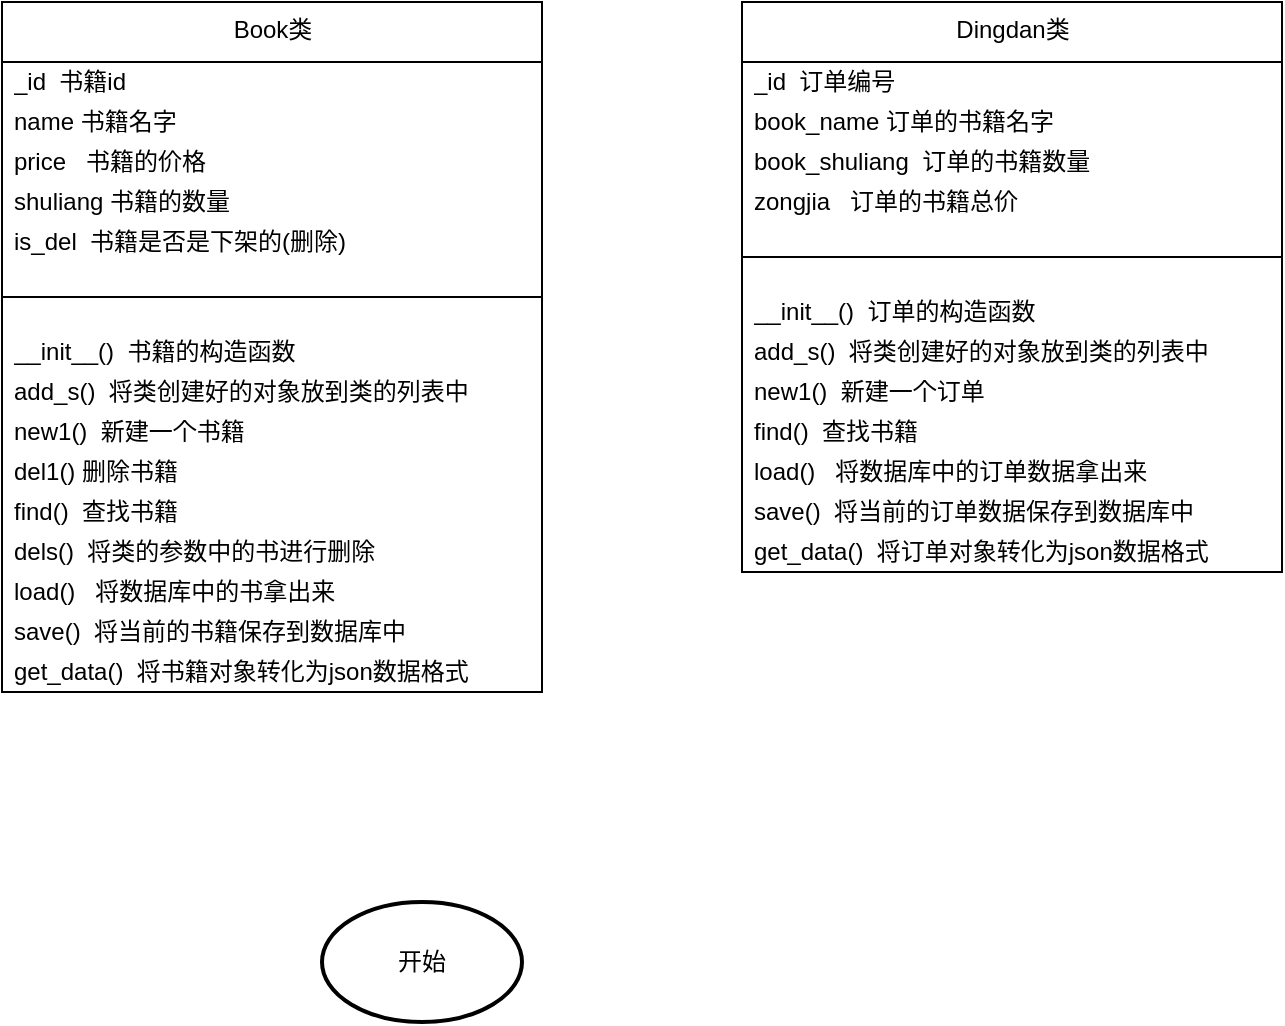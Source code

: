 <mxfile>
    <diagram id="1ipwH0Lgedo0WlFuup6q" name="第 1 页">
        <mxGraphModel dx="-1590" dy="-2495" grid="1" gridSize="10" guides="1" tooltips="1" connect="1" arrows="1" fold="1" page="1" pageScale="1" pageWidth="827" pageHeight="1169" math="0" shadow="0">
            <root>
                <mxCell id="0"/>
                <mxCell id="1" parent="0"/>
                <mxCell id="134" value="Book类" style="swimlane;fontStyle=0;align=center;verticalAlign=top;childLayout=stackLayout;horizontal=1;startSize=30;horizontalStack=0;resizeParent=1;resizeParentMax=0;resizeLast=0;collapsible=0;marginBottom=0;html=1;" parent="1" vertex="1">
                    <mxGeometry x="2760" y="3560" width="270" height="345" as="geometry"/>
                </mxCell>
                <mxCell id="135" value="_id&amp;nbsp; 书籍id" style="text;html=1;strokeColor=none;fillColor=none;align=left;verticalAlign=middle;spacingLeft=4;spacingRight=4;overflow=hidden;rotatable=0;points=[[0,0.5],[1,0.5]];portConstraint=eastwest;" parent="134" vertex="1">
                    <mxGeometry y="30" width="270" height="20" as="geometry"/>
                </mxCell>
                <mxCell id="136" value="name 书籍名字" style="text;html=1;strokeColor=none;fillColor=none;align=left;verticalAlign=middle;spacingLeft=4;spacingRight=4;overflow=hidden;rotatable=0;points=[[0,0.5],[1,0.5]];portConstraint=eastwest;" parent="134" vertex="1">
                    <mxGeometry y="50" width="270" height="20" as="geometry"/>
                </mxCell>
                <mxCell id="137" value="&lt;font color=&quot;#000000&quot;&gt;price&amp;nbsp; &amp;nbsp;书籍的价格&lt;/font&gt;" style="text;html=1;strokeColor=none;fillColor=none;align=left;verticalAlign=middle;spacingLeft=4;spacingRight=4;overflow=hidden;rotatable=0;points=[[0,0.5],[1,0.5]];portConstraint=eastwest;fontColor=#808080;" parent="134" vertex="1">
                    <mxGeometry y="70" width="270" height="20" as="geometry"/>
                </mxCell>
                <mxCell id="138" value="shuliang 书籍的数量" style="text;html=1;strokeColor=none;fillColor=none;align=left;verticalAlign=middle;spacingLeft=4;spacingRight=4;overflow=hidden;rotatable=0;points=[[0,0.5],[1,0.5]];portConstraint=eastwest;" parent="134" vertex="1">
                    <mxGeometry y="90" width="270" height="20" as="geometry"/>
                </mxCell>
                <mxCell id="142" value="is_del&amp;nbsp; 书籍是否是下架的(删除)" style="text;html=1;strokeColor=none;fillColor=none;align=left;verticalAlign=middle;spacingLeft=4;spacingRight=4;overflow=hidden;rotatable=0;points=[[0,0.5],[1,0.5]];portConstraint=eastwest;" parent="134" vertex="1">
                    <mxGeometry y="110" width="270" height="20" as="geometry"/>
                </mxCell>
                <mxCell id="139" value="" style="line;strokeWidth=1;fillColor=none;align=left;verticalAlign=middle;spacingTop=-1;spacingLeft=3;spacingRight=3;rotatable=0;labelPosition=right;points=[];portConstraint=eastwest;" parent="134" vertex="1">
                    <mxGeometry y="130" width="270" height="35" as="geometry"/>
                </mxCell>
                <mxCell id="146" value="__init__()&amp;nbsp; 书籍的构造函数" style="text;html=1;strokeColor=none;fillColor=none;align=left;verticalAlign=middle;spacingLeft=4;spacingRight=4;overflow=hidden;rotatable=0;points=[[0,0.5],[1,0.5]];portConstraint=eastwest;" parent="134" vertex="1">
                    <mxGeometry y="165" width="270" height="20" as="geometry"/>
                </mxCell>
                <mxCell id="155" value="add_s()&amp;nbsp; 将类创建好的对象放到类的列表中" style="text;html=1;strokeColor=none;fillColor=none;align=left;verticalAlign=middle;spacingLeft=4;spacingRight=4;overflow=hidden;rotatable=0;points=[[0,0.5],[1,0.5]];portConstraint=eastwest;" parent="134" vertex="1">
                    <mxGeometry y="185" width="270" height="20" as="geometry"/>
                </mxCell>
                <mxCell id="145" value="new1()&amp;nbsp; 新建一个书籍" style="text;html=1;strokeColor=none;fillColor=none;align=left;verticalAlign=middle;spacingLeft=4;spacingRight=4;overflow=hidden;rotatable=0;points=[[0,0.5],[1,0.5]];portConstraint=eastwest;" parent="134" vertex="1">
                    <mxGeometry y="205" width="270" height="20" as="geometry"/>
                </mxCell>
                <mxCell id="147" value="del1() 删除书籍" style="text;html=1;strokeColor=none;fillColor=none;align=left;verticalAlign=middle;spacingLeft=4;spacingRight=4;overflow=hidden;rotatable=0;points=[[0,0.5],[1,0.5]];portConstraint=eastwest;" parent="134" vertex="1">
                    <mxGeometry y="225" width="270" height="20" as="geometry"/>
                </mxCell>
                <mxCell id="148" value="find()&amp;nbsp; 查找书籍" style="text;html=1;strokeColor=none;fillColor=none;align=left;verticalAlign=middle;spacingLeft=4;spacingRight=4;overflow=hidden;rotatable=0;points=[[0,0.5],[1,0.5]];portConstraint=eastwest;" parent="134" vertex="1">
                    <mxGeometry y="245" width="270" height="20" as="geometry"/>
                </mxCell>
                <mxCell id="151" value="dels()&amp;nbsp; 将类的参数中的书进行删除" style="text;html=1;strokeColor=none;fillColor=none;align=left;verticalAlign=middle;spacingLeft=4;spacingRight=4;overflow=hidden;rotatable=0;points=[[0,0.5],[1,0.5]];portConstraint=eastwest;" parent="134" vertex="1">
                    <mxGeometry y="265" width="270" height="20" as="geometry"/>
                </mxCell>
                <mxCell id="153" value="load()&amp;nbsp; &amp;nbsp;将数据库中的书拿出来" style="text;html=1;strokeColor=none;fillColor=none;align=left;verticalAlign=middle;spacingLeft=4;spacingRight=4;overflow=hidden;rotatable=0;points=[[0,0.5],[1,0.5]];portConstraint=eastwest;" parent="134" vertex="1">
                    <mxGeometry y="285" width="270" height="20" as="geometry"/>
                </mxCell>
                <mxCell id="152" value="save()&amp;nbsp; 将当前的书籍保存到数据库中" style="text;html=1;strokeColor=none;fillColor=none;align=left;verticalAlign=middle;spacingLeft=4;spacingRight=4;overflow=hidden;rotatable=0;points=[[0,0.5],[1,0.5]];portConstraint=eastwest;" parent="134" vertex="1">
                    <mxGeometry y="305" width="270" height="20" as="geometry"/>
                </mxCell>
                <mxCell id="150" value="get_data()&amp;nbsp; 将书籍对象转化为json数据格式" style="text;html=1;strokeColor=none;fillColor=none;align=left;verticalAlign=middle;spacingLeft=4;spacingRight=4;overflow=hidden;rotatable=0;points=[[0,0.5],[1,0.5]];portConstraint=eastwest;" parent="134" vertex="1">
                    <mxGeometry y="325" width="270" height="20" as="geometry"/>
                </mxCell>
                <mxCell id="156" value="Dingdan类" style="swimlane;fontStyle=0;align=center;verticalAlign=top;childLayout=stackLayout;horizontal=1;startSize=30;horizontalStack=0;resizeParent=1;resizeParentMax=0;resizeLast=0;collapsible=0;marginBottom=0;html=1;" parent="1" vertex="1">
                    <mxGeometry x="3130" y="3560" width="270" height="285" as="geometry"/>
                </mxCell>
                <mxCell id="157" value="_id&amp;nbsp; 订单编号" style="text;html=1;strokeColor=none;fillColor=none;align=left;verticalAlign=middle;spacingLeft=4;spacingRight=4;overflow=hidden;rotatable=0;points=[[0,0.5],[1,0.5]];portConstraint=eastwest;" parent="156" vertex="1">
                    <mxGeometry y="30" width="270" height="20" as="geometry"/>
                </mxCell>
                <mxCell id="158" value="book_name 订单的书籍名字" style="text;html=1;strokeColor=none;fillColor=none;align=left;verticalAlign=middle;spacingLeft=4;spacingRight=4;overflow=hidden;rotatable=0;points=[[0,0.5],[1,0.5]];portConstraint=eastwest;" parent="156" vertex="1">
                    <mxGeometry y="50" width="270" height="20" as="geometry"/>
                </mxCell>
                <mxCell id="159" value="&lt;font color=&quot;#000000&quot;&gt;book_shuliang&amp;nbsp; 订单的书籍数量&lt;/font&gt;" style="text;html=1;strokeColor=none;fillColor=none;align=left;verticalAlign=middle;spacingLeft=4;spacingRight=4;overflow=hidden;rotatable=0;points=[[0,0.5],[1,0.5]];portConstraint=eastwest;fontColor=#808080;" parent="156" vertex="1">
                    <mxGeometry y="70" width="270" height="20" as="geometry"/>
                </mxCell>
                <mxCell id="160" value="zongjia&amp;nbsp; &amp;nbsp;订单的书籍总价" style="text;html=1;strokeColor=none;fillColor=none;align=left;verticalAlign=middle;spacingLeft=4;spacingRight=4;overflow=hidden;rotatable=0;points=[[0,0.5],[1,0.5]];portConstraint=eastwest;" parent="156" vertex="1">
                    <mxGeometry y="90" width="270" height="20" as="geometry"/>
                </mxCell>
                <mxCell id="162" value="" style="line;strokeWidth=1;fillColor=none;align=left;verticalAlign=middle;spacingTop=-1;spacingLeft=3;spacingRight=3;rotatable=0;labelPosition=right;points=[];portConstraint=eastwest;" parent="156" vertex="1">
                    <mxGeometry y="110" width="270" height="35" as="geometry"/>
                </mxCell>
                <mxCell id="163" value="__init__()&amp;nbsp; 订单的构造函数" style="text;html=1;strokeColor=none;fillColor=none;align=left;verticalAlign=middle;spacingLeft=4;spacingRight=4;overflow=hidden;rotatable=0;points=[[0,0.5],[1,0.5]];portConstraint=eastwest;" parent="156" vertex="1">
                    <mxGeometry y="145" width="270" height="20" as="geometry"/>
                </mxCell>
                <mxCell id="164" value="add_s()&amp;nbsp; 将类创建好的对象放到类的列表中" style="text;html=1;strokeColor=none;fillColor=none;align=left;verticalAlign=middle;spacingLeft=4;spacingRight=4;overflow=hidden;rotatable=0;points=[[0,0.5],[1,0.5]];portConstraint=eastwest;" parent="156" vertex="1">
                    <mxGeometry y="165" width="270" height="20" as="geometry"/>
                </mxCell>
                <mxCell id="165" value="new1()&amp;nbsp; 新建一个订单" style="text;html=1;strokeColor=none;fillColor=none;align=left;verticalAlign=middle;spacingLeft=4;spacingRight=4;overflow=hidden;rotatable=0;points=[[0,0.5],[1,0.5]];portConstraint=eastwest;" parent="156" vertex="1">
                    <mxGeometry y="185" width="270" height="20" as="geometry"/>
                </mxCell>
                <mxCell id="167" value="find()&amp;nbsp; 查找书籍" style="text;html=1;strokeColor=none;fillColor=none;align=left;verticalAlign=middle;spacingLeft=4;spacingRight=4;overflow=hidden;rotatable=0;points=[[0,0.5],[1,0.5]];portConstraint=eastwest;" parent="156" vertex="1">
                    <mxGeometry y="205" width="270" height="20" as="geometry"/>
                </mxCell>
                <mxCell id="169" value="load()&amp;nbsp; &amp;nbsp;将数据库中的订单数据拿出来" style="text;html=1;strokeColor=none;fillColor=none;align=left;verticalAlign=middle;spacingLeft=4;spacingRight=4;overflow=hidden;rotatable=0;points=[[0,0.5],[1,0.5]];portConstraint=eastwest;" parent="156" vertex="1">
                    <mxGeometry y="225" width="270" height="20" as="geometry"/>
                </mxCell>
                <mxCell id="170" value="save()&amp;nbsp; 将当前的订单数据保存到数据库中" style="text;html=1;strokeColor=none;fillColor=none;align=left;verticalAlign=middle;spacingLeft=4;spacingRight=4;overflow=hidden;rotatable=0;points=[[0,0.5],[1,0.5]];portConstraint=eastwest;" parent="156" vertex="1">
                    <mxGeometry y="245" width="270" height="20" as="geometry"/>
                </mxCell>
                <mxCell id="171" value="get_data()&amp;nbsp; 将订单对象转化为json数据格式" style="text;html=1;strokeColor=none;fillColor=none;align=left;verticalAlign=middle;spacingLeft=4;spacingRight=4;overflow=hidden;rotatable=0;points=[[0,0.5],[1,0.5]];portConstraint=eastwest;" parent="156" vertex="1">
                    <mxGeometry y="265" width="270" height="20" as="geometry"/>
                </mxCell>
                <mxCell id="172" value="开始" style="strokeWidth=2;html=1;shape=mxgraph.flowchart.start_1;whiteSpace=wrap;" vertex="1" parent="1">
                    <mxGeometry x="2920" y="4010" width="100" height="60" as="geometry"/>
                </mxCell>
            </root>
        </mxGraphModel>
    </diagram>
</mxfile>
